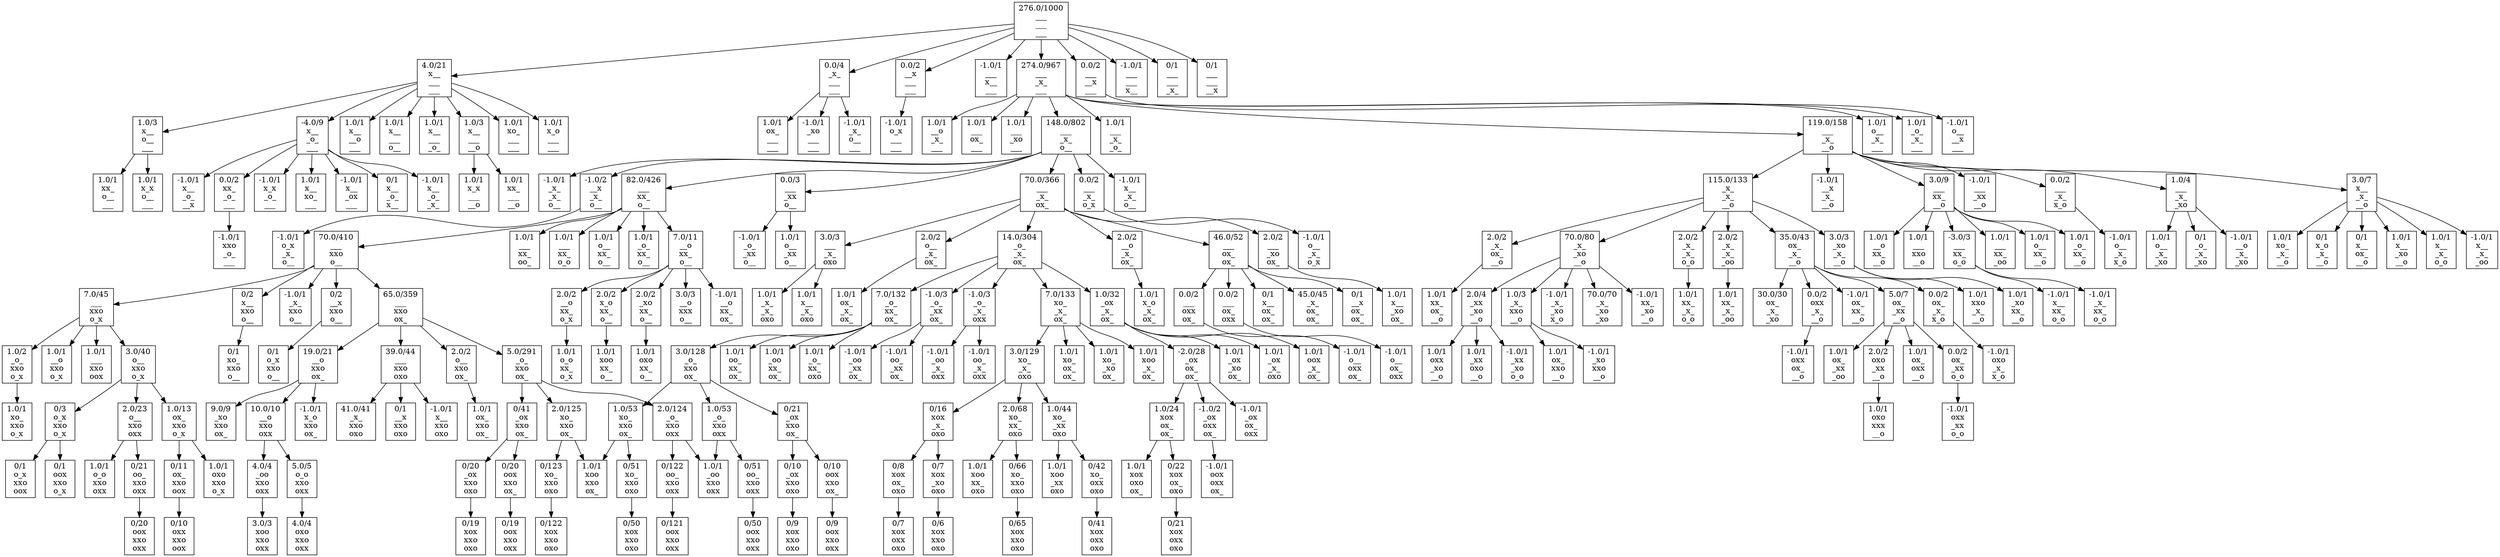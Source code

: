 digraph G {
    node [shape=box];
    "276.0/1000
___
___
___
" -> "4.0/21
x__
___
___
"
    "276.0/1000
___
___
___
" -> "0.0/4
_x_
___
___
"
    "276.0/1000
___
___
___
" -> "0.0/2
__x
___
___
"
    "276.0/1000
___
___
___
" -> "-1.0/1
___
x__
___
"
    "276.0/1000
___
___
___
" -> "274.0/967
___
_x_
___
"
    "276.0/1000
___
___
___
" -> "0.0/2
___
__x
___
"
    "276.0/1000
___
___
___
" -> "-1.0/1
___
___
x__
"
    "276.0/1000
___
___
___
" -> "0/1
___
___
_x_
"
    "276.0/1000
___
___
___
" -> "0/1
___
___
__x
"
    "4.0/21
x__
___
___
" -> "1.0/1
xo_
___
___
"
    "4.0/21
x__
___
___
" -> "1.0/1
x_o
___
___
"
    "4.0/21
x__
___
___
" -> "1.0/3
x__
o__
___
"
    "4.0/21
x__
___
___
" -> "-4.0/9
x__
_o_
___
"
    "4.0/21
x__
___
___
" -> "1.0/1
x__
__o
___
"
    "4.0/21
x__
___
___
" -> "1.0/1
x__
___
o__
"
    "4.0/21
x__
___
___
" -> "1.0/1
x__
___
_o_
"
    "4.0/21
x__
___
___
" -> "1.0/3
x__
___
__o
"
    "0.0/4
_x_
___
___
" -> "1.0/1
ox_
___
___
"
    "0.0/4
_x_
___
___
" -> "-1.0/1
_xo
___
___
"
    "0.0/4
_x_
___
___
" -> "-1.0/1
_x_
o__
___
"
    "0.0/2
__x
___
___
" -> "-1.0/1
o_x
___
___
"
    "274.0/967
___
_x_
___
" -> "1.0/1
o__
_x_
___
"
    "274.0/967
___
_x_
___
" -> "1.0/1
_o_
_x_
___
"
    "274.0/967
___
_x_
___
" -> "1.0/1
__o
_x_
___
"
    "274.0/967
___
_x_
___
" -> "1.0/1
___
ox_
___
"
    "274.0/967
___
_x_
___
" -> "1.0/1
___
_xo
___
"
    "274.0/967
___
_x_
___
" -> "148.0/802
___
_x_
o__
"
    "274.0/967
___
_x_
___
" -> "1.0/1
___
_x_
_o_
"
    "274.0/967
___
_x_
___
" -> "119.0/158
___
_x_
__o
"
    "0.0/2
___
__x
___
" -> "-1.0/1
o__
__x
___
"
    "1.0/3
x__
o__
___
" -> "1.0/1
xx_
o__
___
"
    "1.0/3
x__
o__
___
" -> "1.0/1
x_x
o__
___
"
    "-4.0/9
x__
_o_
___
" -> "0.0/2
xx_
_o_
___
"
    "-4.0/9
x__
_o_
___
" -> "-1.0/1
x_x
_o_
___
"
    "-4.0/9
x__
_o_
___
" -> "1.0/1
x__
xo_
___
"
    "-4.0/9
x__
_o_
___
" -> "-1.0/1
x__
_ox
___
"
    "-4.0/9
x__
_o_
___
" -> "0/1
x__
_o_
x__
"
    "-4.0/9
x__
_o_
___
" -> "-1.0/1
x__
_o_
_x_
"
    "-4.0/9
x__
_o_
___
" -> "-1.0/1
x__
_o_
__x
"
    "1.0/3
x__
___
__o
" -> "1.0/1
xx_
___
__o
"
    "1.0/3
x__
___
__o
" -> "1.0/1
x_x
___
__o
"
    "148.0/802
___
_x_
o__
" -> "-1.0/1
x__
_x_
o__
"
    "148.0/802
___
_x_
o__
" -> "-1.0/1
_x_
_x_
o__
"
    "148.0/802
___
_x_
o__
" -> "-1.0/2
__x
_x_
o__
"
    "148.0/802
___
_x_
o__
" -> "82.0/426
___
xx_
o__
"
    "148.0/802
___
_x_
o__
" -> "0.0/3
___
_xx
o__
"
    "148.0/802
___
_x_
o__
" -> "70.0/366
___
_x_
ox_
"
    "148.0/802
___
_x_
o__
" -> "0.0/2
___
_x_
o_x
"
    "119.0/158
___
_x_
__o
" -> "3.0/7
x__
_x_
__o
"
    "119.0/158
___
_x_
__o
" -> "115.0/133
_x_
_x_
__o
"
    "119.0/158
___
_x_
__o
" -> "-1.0/1
__x
_x_
__o
"
    "119.0/158
___
_x_
__o
" -> "3.0/9
___
xx_
__o
"
    "119.0/158
___
_x_
__o
" -> "-1.0/1
___
_xx
__o
"
    "119.0/158
___
_x_
__o
" -> "0.0/2
___
_x_
x_o
"
    "119.0/158
___
_x_
__o
" -> "1.0/4
___
_x_
_xo
"
    "0.0/2
xx_
_o_
___
" -> "-1.0/1
xxo
_o_
___
"
    "-1.0/2
__x
_x_
o__
" -> "-1.0/1
o_x
_x_
o__
"
    "82.0/426
___
xx_
o__
" -> "1.0/1
o__
xx_
o__
"
    "82.0/426
___
xx_
o__
" -> "1.0/1
_o_
xx_
o__
"
    "82.0/426
___
xx_
o__
" -> "7.0/11
__o
xx_
o__
"
    "82.0/426
___
xx_
o__
" -> "70.0/410
___
xxo
o__
"
    "82.0/426
___
xx_
o__
" -> "1.0/1
___
xx_
oo_
"
    "82.0/426
___
xx_
o__
" -> "1.0/1
___
xx_
o_o
"
    "0.0/3
___
_xx
o__
" -> "1.0/1
o__
_xx
o__
"
    "0.0/3
___
_xx
o__
" -> "-1.0/1
_o_
_xx
o__
"
    "70.0/366
___
_x_
ox_
" -> "2.0/2
o__
_x_
ox_
"
    "70.0/366
___
_x_
ox_
" -> "14.0/304
_o_
_x_
ox_
"
    "70.0/366
___
_x_
ox_
" -> "2.0/2
__o
_x_
ox_
"
    "70.0/366
___
_x_
ox_
" -> "46.0/52
___
ox_
ox_
"
    "70.0/366
___
_x_
ox_
" -> "2.0/2
___
_xo
ox_
"
    "70.0/366
___
_x_
ox_
" -> "3.0/3
___
_x_
oxo
"
    "0.0/2
___
_x_
o_x
" -> "-1.0/1
o__
_x_
o_x
"
    "3.0/7
x__
_x_
__o
" -> "1.0/1
xo_
_x_
__o
"
    "3.0/7
x__
_x_
__o
" -> "0/1
x_o
_x_
__o
"
    "3.0/7
x__
_x_
__o
" -> "0/1
x__
ox_
__o
"
    "3.0/7
x__
_x_
__o
" -> "1.0/1
x__
_xo
__o
"
    "3.0/7
x__
_x_
__o
" -> "1.0/1
x__
_x_
o_o
"
    "3.0/7
x__
_x_
__o
" -> "-1.0/1
x__
_x_
_oo
"
    "115.0/133
_x_
_x_
__o
" -> "35.0/43
ox_
_x_
__o
"
    "115.0/133
_x_
_x_
__o
" -> "3.0/3
_xo
_x_
__o
"
    "115.0/133
_x_
_x_
__o
" -> "2.0/2
_x_
ox_
__o
"
    "115.0/133
_x_
_x_
__o
" -> "70.0/80
_x_
_xo
__o
"
    "115.0/133
_x_
_x_
__o
" -> "2.0/2
_x_
_x_
o_o
"
    "115.0/133
_x_
_x_
__o
" -> "2.0/2
_x_
_x_
_oo
"
    "3.0/9
___
xx_
__o
" -> "1.0/1
o__
xx_
__o
"
    "3.0/9
___
xx_
__o
" -> "1.0/1
_o_
xx_
__o
"
    "3.0/9
___
xx_
__o
" -> "1.0/1
__o
xx_
__o
"
    "3.0/9
___
xx_
__o
" -> "1.0/1
___
xxo
__o
"
    "3.0/9
___
xx_
__o
" -> "-3.0/3
___
xx_
o_o
"
    "3.0/9
___
xx_
__o
" -> "1.0/1
___
xx_
_oo
"
    "0.0/2
___
_x_
x_o
" -> "-1.0/1
o__
_x_
x_o
"
    "1.0/4
___
_x_
_xo
" -> "1.0/1
o__
_x_
_xo
"
    "1.0/4
___
_x_
_xo
" -> "0/1
_o_
_x_
_xo
"
    "1.0/4
___
_x_
_xo
" -> "-1.0/1
__o
_x_
_xo
"
    "7.0/11
__o
xx_
o__
" -> "2.0/2
x_o
xx_
o__
"
    "7.0/11
__o
xx_
o__
" -> "2.0/2
_xo
xx_
o__
"
    "7.0/11
__o
xx_
o__
" -> "3.0/3
__o
xxx
o__
"
    "7.0/11
__o
xx_
o__
" -> "-1.0/1
__o
xx_
ox_
"
    "7.0/11
__o
xx_
o__
" -> "2.0/2
__o
xx_
o_x
"
    "70.0/410
___
xxo
o__
" -> "0/2
x__
xxo
o__
"
    "70.0/410
___
xxo
o__
" -> "-1.0/1
_x_
xxo
o__
"
    "70.0/410
___
xxo
o__
" -> "0/2
__x
xxo
o__
"
    "70.0/410
___
xxo
o__
" -> "65.0/359
___
xxo
ox_
"
    "70.0/410
___
xxo
o__
" -> "7.0/45
___
xxo
o_x
"
    "2.0/2
o__
_x_
ox_
" -> "1.0/1
ox_
_x_
ox_
"
    "14.0/304
_o_
_x_
ox_
" -> "7.0/133
xo_
_x_
ox_
"
    "14.0/304
_o_
_x_
ox_
" -> "1.0/32
_ox
_x_
ox_
"
    "14.0/304
_o_
_x_
ox_
" -> "7.0/132
_o_
xx_
ox_
"
    "14.0/304
_o_
_x_
ox_
" -> "-1.0/3
_o_
_xx
ox_
"
    "14.0/304
_o_
_x_
ox_
" -> "-1.0/3
_o_
_x_
oxx
"
    "2.0/2
__o
_x_
ox_
" -> "1.0/1
x_o
_x_
ox_
"
    "46.0/52
___
ox_
ox_
" -> "0/1
x__
ox_
ox_
"
    "46.0/52
___
ox_
ox_
" -> "45.0/45
_x_
ox_
ox_
"
    "46.0/52
___
ox_
ox_
" -> "0/1
__x
ox_
ox_
"
    "46.0/52
___
ox_
ox_
" -> "0.0/2
___
oxx
ox_
"
    "46.0/52
___
ox_
ox_
" -> "0.0/2
___
ox_
oxx
"
    "2.0/2
___
_xo
ox_
" -> "1.0/1
x__
_xo
ox_
"
    "3.0/3
___
_x_
oxo
" -> "1.0/1
x__
_x_
oxo
"
    "3.0/3
___
_x_
oxo
" -> "1.0/1
_x_
_x_
oxo
"
    "35.0/43
ox_
_x_
__o
" -> "0.0/2
oxx
_x_
__o
"
    "35.0/43
ox_
_x_
__o
" -> "-1.0/1
ox_
xx_
__o
"
    "35.0/43
ox_
_x_
__o
" -> "5.0/7
ox_
_xx
__o
"
    "35.0/43
ox_
_x_
__o
" -> "0.0/2
ox_
_x_
x_o
"
    "35.0/43
ox_
_x_
__o
" -> "30.0/30
ox_
_x_
_xo
"
    "3.0/3
_xo
_x_
__o
" -> "1.0/1
xxo
_x_
__o
"
    "3.0/3
_xo
_x_
__o
" -> "1.0/1
_xo
xx_
__o
"
    "2.0/2
_x_
ox_
__o
" -> "1.0/1
xx_
ox_
__o
"
    "70.0/80
_x_
_xo
__o
" -> "-1.0/1
xx_
_xo
__o
"
    "70.0/80
_x_
_xo
__o
" -> "2.0/4
_xx
_xo
__o
"
    "70.0/80
_x_
_xo
__o
" -> "1.0/3
_x_
xxo
__o
"
    "70.0/80
_x_
_xo
__o
" -> "-1.0/1
_x_
_xo
x_o
"
    "70.0/80
_x_
_xo
__o
" -> "70.0/70
_x_
_xo
_xo
"
    "2.0/2
_x_
_x_
o_o
" -> "1.0/1
xx_
_x_
o_o
"
    "2.0/2
_x_
_x_
_oo
" -> "1.0/1
xx_
_x_
_oo
"
    "-3.0/3
___
xx_
o_o
" -> "-1.0/1
x__
xx_
o_o
"
    "-3.0/3
___
xx_
o_o
" -> "-1.0/1
_x_
xx_
o_o
"
    "2.0/2
x_o
xx_
o__
" -> "1.0/1
xoo
xx_
o__
"
    "2.0/2
_xo
xx_
o__
" -> "1.0/1
oxo
xx_
o__
"
    "2.0/2
__o
xx_
o_x
" -> "1.0/1
o_o
xx_
o_x
"
    "0/2
x__
xxo
o__
" -> "0/1
xo_
xxo
o__
"
    "0/2
__x
xxo
o__
" -> "0/1
o_x
xxo
o__
"
    "65.0/359
___
xxo
ox_
" -> "2.0/2
o__
xxo
ox_
"
    "65.0/359
___
xxo
ox_
" -> "5.0/291
_o_
xxo
ox_
"
    "65.0/359
___
xxo
ox_
" -> "19.0/21
__o
xxo
ox_
"
    "65.0/359
___
xxo
ox_
" -> "39.0/44
___
xxo
oxo
"
    "7.0/45
___
xxo
o_x
" -> "3.0/40
o__
xxo
o_x
"
    "7.0/45
___
xxo
o_x
" -> "1.0/2
_o_
xxo
o_x
"
    "7.0/45
___
xxo
o_x
" -> "1.0/1
__o
xxo
o_x
"
    "7.0/45
___
xxo
o_x
" -> "1.0/1
___
xxo
oox
"
    "7.0/133
xo_
_x_
ox_
" -> "1.0/1
xoo
_x_
ox_
"
    "7.0/133
xo_
_x_
ox_
" -> "1.0/1
xo_
ox_
ox_
"
    "7.0/133
xo_
_x_
ox_
" -> "1.0/1
xo_
_xo
ox_
"
    "7.0/133
xo_
_x_
ox_
" -> "3.0/129
xo_
_x_
oxo
"
    "1.0/32
_ox
_x_
ox_
" -> "1.0/1
oox
_x_
ox_
"
    "1.0/32
_ox
_x_
ox_
" -> "-2.0/28
_ox
ox_
ox_
"
    "1.0/32
_ox
_x_
ox_
" -> "1.0/1
_ox
_xo
ox_
"
    "1.0/32
_ox
_x_
ox_
" -> "1.0/1
_ox
_x_
oxo
"
    "7.0/132
_o_
xx_
ox_
" -> "1.0/1
oo_
xx_
ox_
"
    "7.0/132
_o_
xx_
ox_
" -> "1.0/1
_oo
xx_
ox_
"
    "7.0/132
_o_
xx_
ox_
" -> "3.0/128
_o_
xxo
ox_
"
    "7.0/132
_o_
xx_
ox_
" -> "1.0/1
_o_
xx_
oxo
"
    "-1.0/3
_o_
_xx
ox_
" -> "-1.0/1
oo_
_xx
ox_
"
    "-1.0/3
_o_
_xx
ox_
" -> "-1.0/1
_oo
_xx
ox_
"
    "-1.0/3
_o_
_x_
oxx
" -> "-1.0/1
oo_
_x_
oxx
"
    "-1.0/3
_o_
_x_
oxx
" -> "-1.0/1
_oo
_x_
oxx
"
    "0.0/2
___
oxx
ox_
" -> "-1.0/1
o__
oxx
ox_
"
    "0.0/2
___
ox_
oxx
" -> "-1.0/1
o__
ox_
oxx
"
    "0.0/2
oxx
_x_
__o
" -> "-1.0/1
oxx
ox_
__o
"
    "5.0/7
ox_
_xx
__o
" -> "2.0/2
oxo
_xx
__o
"
    "5.0/7
ox_
_xx
__o
" -> "1.0/1
ox_
oxx
__o
"
    "5.0/7
ox_
_xx
__o
" -> "0.0/2
ox_
_xx
o_o
"
    "5.0/7
ox_
_xx
__o
" -> "1.0/1
ox_
_xx
_oo
"
    "0.0/2
ox_
_x_
x_o
" -> "-1.0/1
oxo
_x_
x_o
"
    "2.0/4
_xx
_xo
__o
" -> "1.0/1
oxx
_xo
__o
"
    "2.0/4
_xx
_xo
__o
" -> "1.0/1
_xx
oxo
__o
"
    "2.0/4
_xx
_xo
__o
" -> "-1.0/1
_xx
_xo
o_o
"
    "1.0/3
_x_
xxo
__o
" -> "1.0/1
ox_
xxo
__o
"
    "1.0/3
_x_
xxo
__o
" -> "-1.0/1
_xo
xxo
__o
"
    "2.0/2
o__
xxo
ox_
" -> "1.0/1
ox_
xxo
ox_
"
    "5.0/291
_o_
xxo
ox_
" -> "2.0/125
xo_
xxo
ox_
"
    "5.0/291
_o_
xxo
ox_
" -> "0/41
_ox
xxo
ox_
"
    "5.0/291
_o_
xxo
ox_
" -> "2.0/124
_o_
xxo
oxx
"
    "19.0/21
__o
xxo
ox_
" -> "-1.0/1
x_o
xxo
ox_
"
    "19.0/21
__o
xxo
ox_
" -> "9.0/9
_xo
xxo
ox_
"
    "19.0/21
__o
xxo
ox_
" -> "10.0/10
__o
xxo
oxx
"
    "39.0/44
___
xxo
oxo
" -> "-1.0/1
x__
xxo
oxo
"
    "39.0/44
___
xxo
oxo
" -> "41.0/41
_x_
xxo
oxo
"
    "39.0/44
___
xxo
oxo
" -> "0/1
__x
xxo
oxo
"
    "3.0/40
o__
xxo
o_x
" -> "1.0/13
ox_
xxo
o_x
"
    "3.0/40
o__
xxo
o_x
" -> "0/3
o_x
xxo
o_x
"
    "3.0/40
o__
xxo
o_x
" -> "2.0/23
o__
xxo
oxx
"
    "1.0/2
_o_
xxo
o_x
" -> "1.0/1
xo_
xxo
o_x
"
    "3.0/129
xo_
_x_
oxo
" -> "0/16
xox
_x_
oxo
"
    "3.0/129
xo_
_x_
oxo
" -> "2.0/68
xo_
xx_
oxo
"
    "3.0/129
xo_
_x_
oxo
" -> "1.0/44
xo_
_xx
oxo
"
    "-2.0/28
_ox
ox_
ox_
" -> "1.0/24
xox
ox_
ox_
"
    "-2.0/28
_ox
ox_
ox_
" -> "-1.0/2
_ox
oxx
ox_
"
    "-2.0/28
_ox
ox_
ox_
" -> "-1.0/1
_ox
ox_
oxx
"
    "3.0/128
_o_
xxo
ox_
" -> "1.0/53
xo_
xxo
ox_
"
    "3.0/128
_o_
xxo
ox_
" -> "0/21
_ox
xxo
ox_
"
    "3.0/128
_o_
xxo
ox_
" -> "1.0/53
_o_
xxo
oxx
"
    "2.0/2
oxo
_xx
__o
" -> "1.0/1
oxo
xxx
__o
"
    "0.0/2
ox_
_xx
o_o
" -> "-1.0/1
oxx
_xx
o_o
"
    "2.0/125
xo_
xxo
ox_
" -> "1.0/1
xoo
xxo
ox_
"
    "2.0/125
xo_
xxo
ox_
" -> "0/123
xo_
xxo
oxo
"
    "0/41
_ox
xxo
ox_
" -> "0/20
oox
xxo
ox_
"
    "0/41
_ox
xxo
ox_
" -> "0/20
_ox
xxo
oxo
"
    "2.0/124
_o_
xxo
oxx
" -> "0/122
oo_
xxo
oxx
"
    "2.0/124
_o_
xxo
oxx
" -> "1.0/1
_oo
xxo
oxx
"
    "10.0/10
__o
xxo
oxx
" -> "5.0/5
o_o
xxo
oxx
"
    "10.0/10
__o
xxo
oxx
" -> "4.0/4
_oo
xxo
oxx
"
    "1.0/13
ox_
xxo
o_x
" -> "1.0/1
oxo
xxo
o_x
"
    "1.0/13
ox_
xxo
o_x
" -> "0/11
ox_
xxo
oox
"
    "0/3
o_x
xxo
o_x
" -> "0/1
oox
xxo
o_x
"
    "0/3
o_x
xxo
o_x
" -> "0/1
o_x
xxo
oox
"
    "2.0/23
o__
xxo
oxx
" -> "0/21
oo_
xxo
oxx
"
    "2.0/23
o__
xxo
oxx
" -> "1.0/1
o_o
xxo
oxx
"
    "0/16
xox
_x_
oxo
" -> "0/8
xox
ox_
oxo
"
    "0/16
xox
_x_
oxo
" -> "0/7
xox
_xo
oxo
"
    "2.0/68
xo_
xx_
oxo
" -> "1.0/1
xoo
xx_
oxo
"
    "2.0/68
xo_
xx_
oxo
" -> "0/66
xo_
xxo
oxo
"
    "1.0/44
xo_
_xx
oxo
" -> "1.0/1
xoo
_xx
oxo
"
    "1.0/44
xo_
_xx
oxo
" -> "0/42
xo_
oxx
oxo
"
    "1.0/24
xox
ox_
ox_
" -> "1.0/1
xox
oxo
ox_
"
    "1.0/24
xox
ox_
ox_
" -> "0/22
xox
ox_
oxo
"
    "-1.0/2
_ox
oxx
ox_
" -> "-1.0/1
oox
oxx
ox_
"
    "1.0/53
xo_
xxo
ox_
" -> "1.0/1
xoo
xxo
ox_
"
    "1.0/53
xo_
xxo
ox_
" -> "0/51
xo_
xxo
oxo
"
    "0/21
_ox
xxo
ox_
" -> "0/10
oox
xxo
ox_
"
    "0/21
_ox
xxo
ox_
" -> "0/10
_ox
xxo
oxo
"
    "1.0/53
_o_
xxo
oxx
" -> "0/51
oo_
xxo
oxx
"
    "1.0/53
_o_
xxo
oxx
" -> "1.0/1
_oo
xxo
oxx
"
    "0/123
xo_
xxo
oxo
" -> "0/122
xox
xxo
oxo
"
    "0/20
oox
xxo
ox_
" -> "0/19
oox
xxo
oxx
"
    "0/20
_ox
xxo
oxo
" -> "0/19
xox
xxo
oxo
"
    "0/122
oo_
xxo
oxx
" -> "0/121
oox
xxo
oxx
"
    "5.0/5
o_o
xxo
oxx
" -> "4.0/4
oxo
xxo
oxx
"
    "4.0/4
_oo
xxo
oxx
" -> "3.0/3
xoo
xxo
oxx
"
    "0/11
ox_
xxo
oox
" -> "0/10
oxx
xxo
oox
"
    "0/21
oo_
xxo
oxx
" -> "0/20
oox
xxo
oxx
"
    "0/8
xox
ox_
oxo
" -> "0/7
xox
oxx
oxo
"
    "0/7
xox
_xo
oxo
" -> "0/6
xox
xxo
oxo
"
    "0/66
xo_
xxo
oxo
" -> "0/65
xox
xxo
oxo
"
    "0/42
xo_
oxx
oxo
" -> "0/41
xox
oxx
oxo
"
    "0/22
xox
ox_
oxo
" -> "0/21
xox
oxx
oxo
"
    "0/51
xo_
xxo
oxo
" -> "0/50
xox
xxo
oxo
"
    "0/10
oox
xxo
ox_
" -> "0/9
oox
xxo
oxx
"
    "0/10
_ox
xxo
oxo
" -> "0/9
xox
xxo
oxo
"
    "0/51
oo_
xxo
oxx
" -> "0/50
oox
xxo
oxx
"
}
